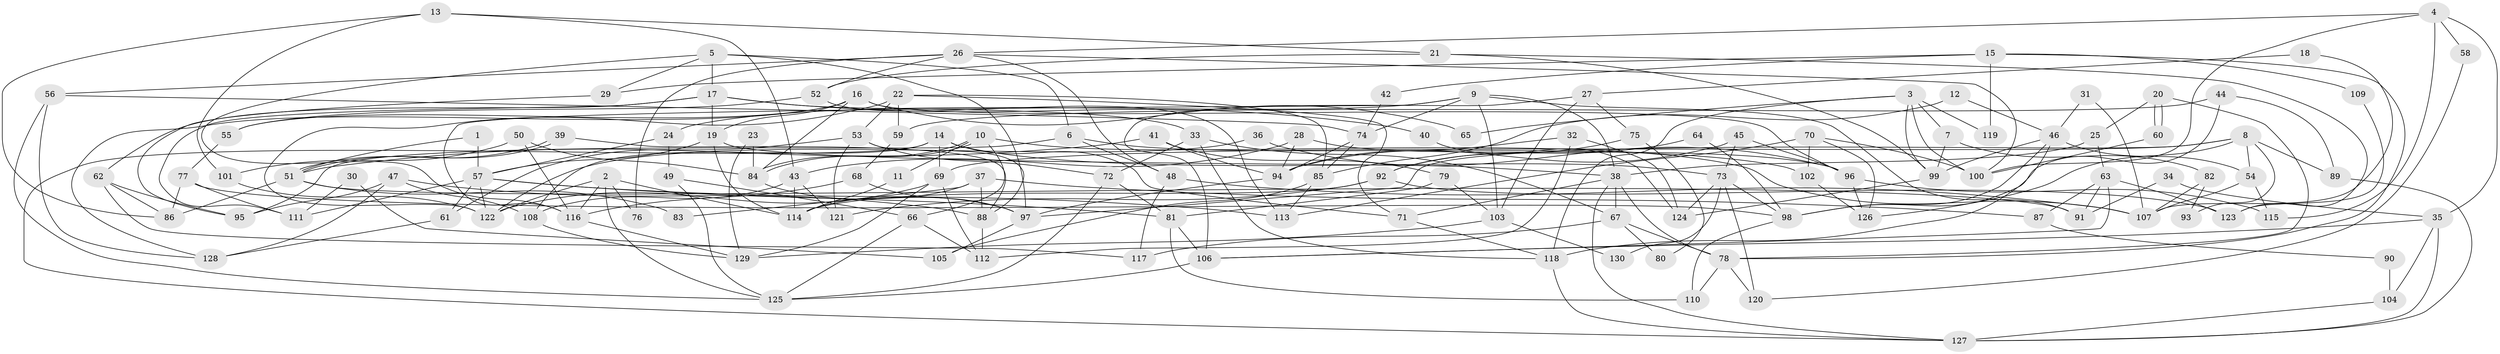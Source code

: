 // coarse degree distribution, {6: 0.16279069767441862, 9: 0.046511627906976744, 8: 0.11627906976744186, 4: 0.10465116279069768, 5: 0.1511627906976744, 7: 0.03488372093023256, 2: 0.18604651162790697, 11: 0.011627906976744186, 3: 0.1744186046511628, 10: 0.011627906976744186}
// Generated by graph-tools (version 1.1) at 2025/41/03/06/25 10:41:52]
// undirected, 130 vertices, 260 edges
graph export_dot {
graph [start="1"]
  node [color=gray90,style=filled];
  1;
  2;
  3;
  4;
  5;
  6;
  7;
  8;
  9;
  10;
  11;
  12;
  13;
  14;
  15;
  16;
  17;
  18;
  19;
  20;
  21;
  22;
  23;
  24;
  25;
  26;
  27;
  28;
  29;
  30;
  31;
  32;
  33;
  34;
  35;
  36;
  37;
  38;
  39;
  40;
  41;
  42;
  43;
  44;
  45;
  46;
  47;
  48;
  49;
  50;
  51;
  52;
  53;
  54;
  55;
  56;
  57;
  58;
  59;
  60;
  61;
  62;
  63;
  64;
  65;
  66;
  67;
  68;
  69;
  70;
  71;
  72;
  73;
  74;
  75;
  76;
  77;
  78;
  79;
  80;
  81;
  82;
  83;
  84;
  85;
  86;
  87;
  88;
  89;
  90;
  91;
  92;
  93;
  94;
  95;
  96;
  97;
  98;
  99;
  100;
  101;
  102;
  103;
  104;
  105;
  106;
  107;
  108;
  109;
  110;
  111;
  112;
  113;
  114;
  115;
  116;
  117;
  118;
  119;
  120;
  121;
  122;
  123;
  124;
  125;
  126;
  127;
  128;
  129;
  130;
  1 -- 57;
  1 -- 51;
  2 -- 116;
  2 -- 122;
  2 -- 76;
  2 -- 114;
  2 -- 125;
  3 -- 118;
  3 -- 99;
  3 -- 7;
  3 -- 65;
  3 -- 100;
  3 -- 119;
  4 -- 26;
  4 -- 35;
  4 -- 58;
  4 -- 100;
  4 -- 115;
  5 -- 97;
  5 -- 6;
  5 -- 17;
  5 -- 29;
  5 -- 116;
  6 -- 102;
  6 -- 95;
  6 -- 48;
  7 -- 99;
  7 -- 82;
  8 -- 54;
  8 -- 69;
  8 -- 89;
  8 -- 93;
  8 -- 97;
  8 -- 126;
  9 -- 116;
  9 -- 103;
  9 -- 24;
  9 -- 38;
  9 -- 74;
  9 -- 91;
  10 -- 66;
  10 -- 84;
  10 -- 84;
  10 -- 11;
  10 -- 107;
  11 -- 114;
  12 -- 85;
  12 -- 46;
  13 -- 43;
  13 -- 21;
  13 -- 86;
  13 -- 101;
  14 -- 69;
  14 -- 108;
  14 -- 71;
  14 -- 73;
  14 -- 127;
  15 -- 29;
  15 -- 78;
  15 -- 42;
  15 -- 109;
  15 -- 119;
  16 -- 19;
  16 -- 128;
  16 -- 55;
  16 -- 65;
  16 -- 84;
  16 -- 96;
  17 -- 33;
  17 -- 19;
  17 -- 40;
  17 -- 62;
  17 -- 111;
  18 -- 27;
  18 -- 107;
  19 -- 38;
  19 -- 57;
  19 -- 114;
  20 -- 78;
  20 -- 60;
  20 -- 60;
  20 -- 25;
  21 -- 52;
  21 -- 123;
  21 -- 99;
  22 -- 71;
  22 -- 59;
  22 -- 53;
  22 -- 85;
  22 -- 122;
  23 -- 84;
  23 -- 129;
  24 -- 57;
  24 -- 49;
  25 -- 63;
  25 -- 38;
  26 -- 100;
  26 -- 52;
  26 -- 48;
  26 -- 56;
  26 -- 76;
  27 -- 106;
  27 -- 103;
  27 -- 75;
  28 -- 94;
  28 -- 96;
  28 -- 43;
  29 -- 95;
  30 -- 111;
  30 -- 105;
  31 -- 46;
  31 -- 107;
  32 -- 112;
  32 -- 94;
  32 -- 124;
  33 -- 72;
  33 -- 118;
  33 -- 67;
  34 -- 35;
  34 -- 91;
  35 -- 127;
  35 -- 106;
  35 -- 104;
  36 -- 96;
  36 -- 122;
  37 -- 88;
  37 -- 114;
  37 -- 83;
  37 -- 87;
  38 -- 67;
  38 -- 71;
  38 -- 78;
  38 -- 127;
  39 -- 88;
  39 -- 51;
  39 -- 51;
  40 -- 124;
  41 -- 51;
  41 -- 94;
  41 -- 79;
  42 -- 74;
  43 -- 114;
  43 -- 108;
  43 -- 121;
  44 -- 89;
  44 -- 98;
  44 -- 59;
  45 -- 96;
  45 -- 94;
  45 -- 73;
  46 -- 118;
  46 -- 99;
  46 -- 54;
  46 -- 98;
  47 -- 128;
  47 -- 88;
  47 -- 95;
  47 -- 108;
  48 -- 107;
  48 -- 117;
  49 -- 125;
  49 -- 66;
  50 -- 84;
  50 -- 101;
  50 -- 116;
  51 -- 86;
  51 -- 83;
  51 -- 91;
  52 -- 113;
  52 -- 55;
  53 -- 72;
  53 -- 61;
  53 -- 88;
  53 -- 121;
  54 -- 107;
  54 -- 115;
  55 -- 77;
  56 -- 74;
  56 -- 125;
  56 -- 128;
  57 -- 111;
  57 -- 61;
  57 -- 81;
  57 -- 113;
  57 -- 122;
  58 -- 120;
  59 -- 68;
  60 -- 100;
  61 -- 128;
  62 -- 117;
  62 -- 86;
  62 -- 95;
  63 -- 106;
  63 -- 91;
  63 -- 87;
  63 -- 123;
  64 -- 92;
  64 -- 98;
  66 -- 125;
  66 -- 112;
  67 -- 78;
  67 -- 80;
  67 -- 117;
  68 -- 97;
  68 -- 116;
  69 -- 129;
  69 -- 122;
  69 -- 112;
  70 -- 100;
  70 -- 126;
  70 -- 102;
  70 -- 113;
  71 -- 118;
  72 -- 81;
  72 -- 125;
  73 -- 98;
  73 -- 120;
  73 -- 124;
  73 -- 130;
  74 -- 85;
  74 -- 94;
  75 -- 92;
  75 -- 80;
  77 -- 86;
  77 -- 98;
  77 -- 111;
  78 -- 110;
  78 -- 120;
  79 -- 81;
  79 -- 103;
  81 -- 110;
  81 -- 106;
  82 -- 107;
  82 -- 93;
  84 -- 97;
  85 -- 113;
  85 -- 105;
  87 -- 90;
  88 -- 112;
  89 -- 127;
  90 -- 104;
  92 -- 121;
  92 -- 114;
  92 -- 123;
  94 -- 97;
  96 -- 115;
  96 -- 126;
  97 -- 105;
  98 -- 110;
  99 -- 124;
  101 -- 122;
  102 -- 126;
  103 -- 129;
  103 -- 130;
  104 -- 127;
  106 -- 125;
  108 -- 129;
  109 -- 123;
  116 -- 129;
  118 -- 127;
}
